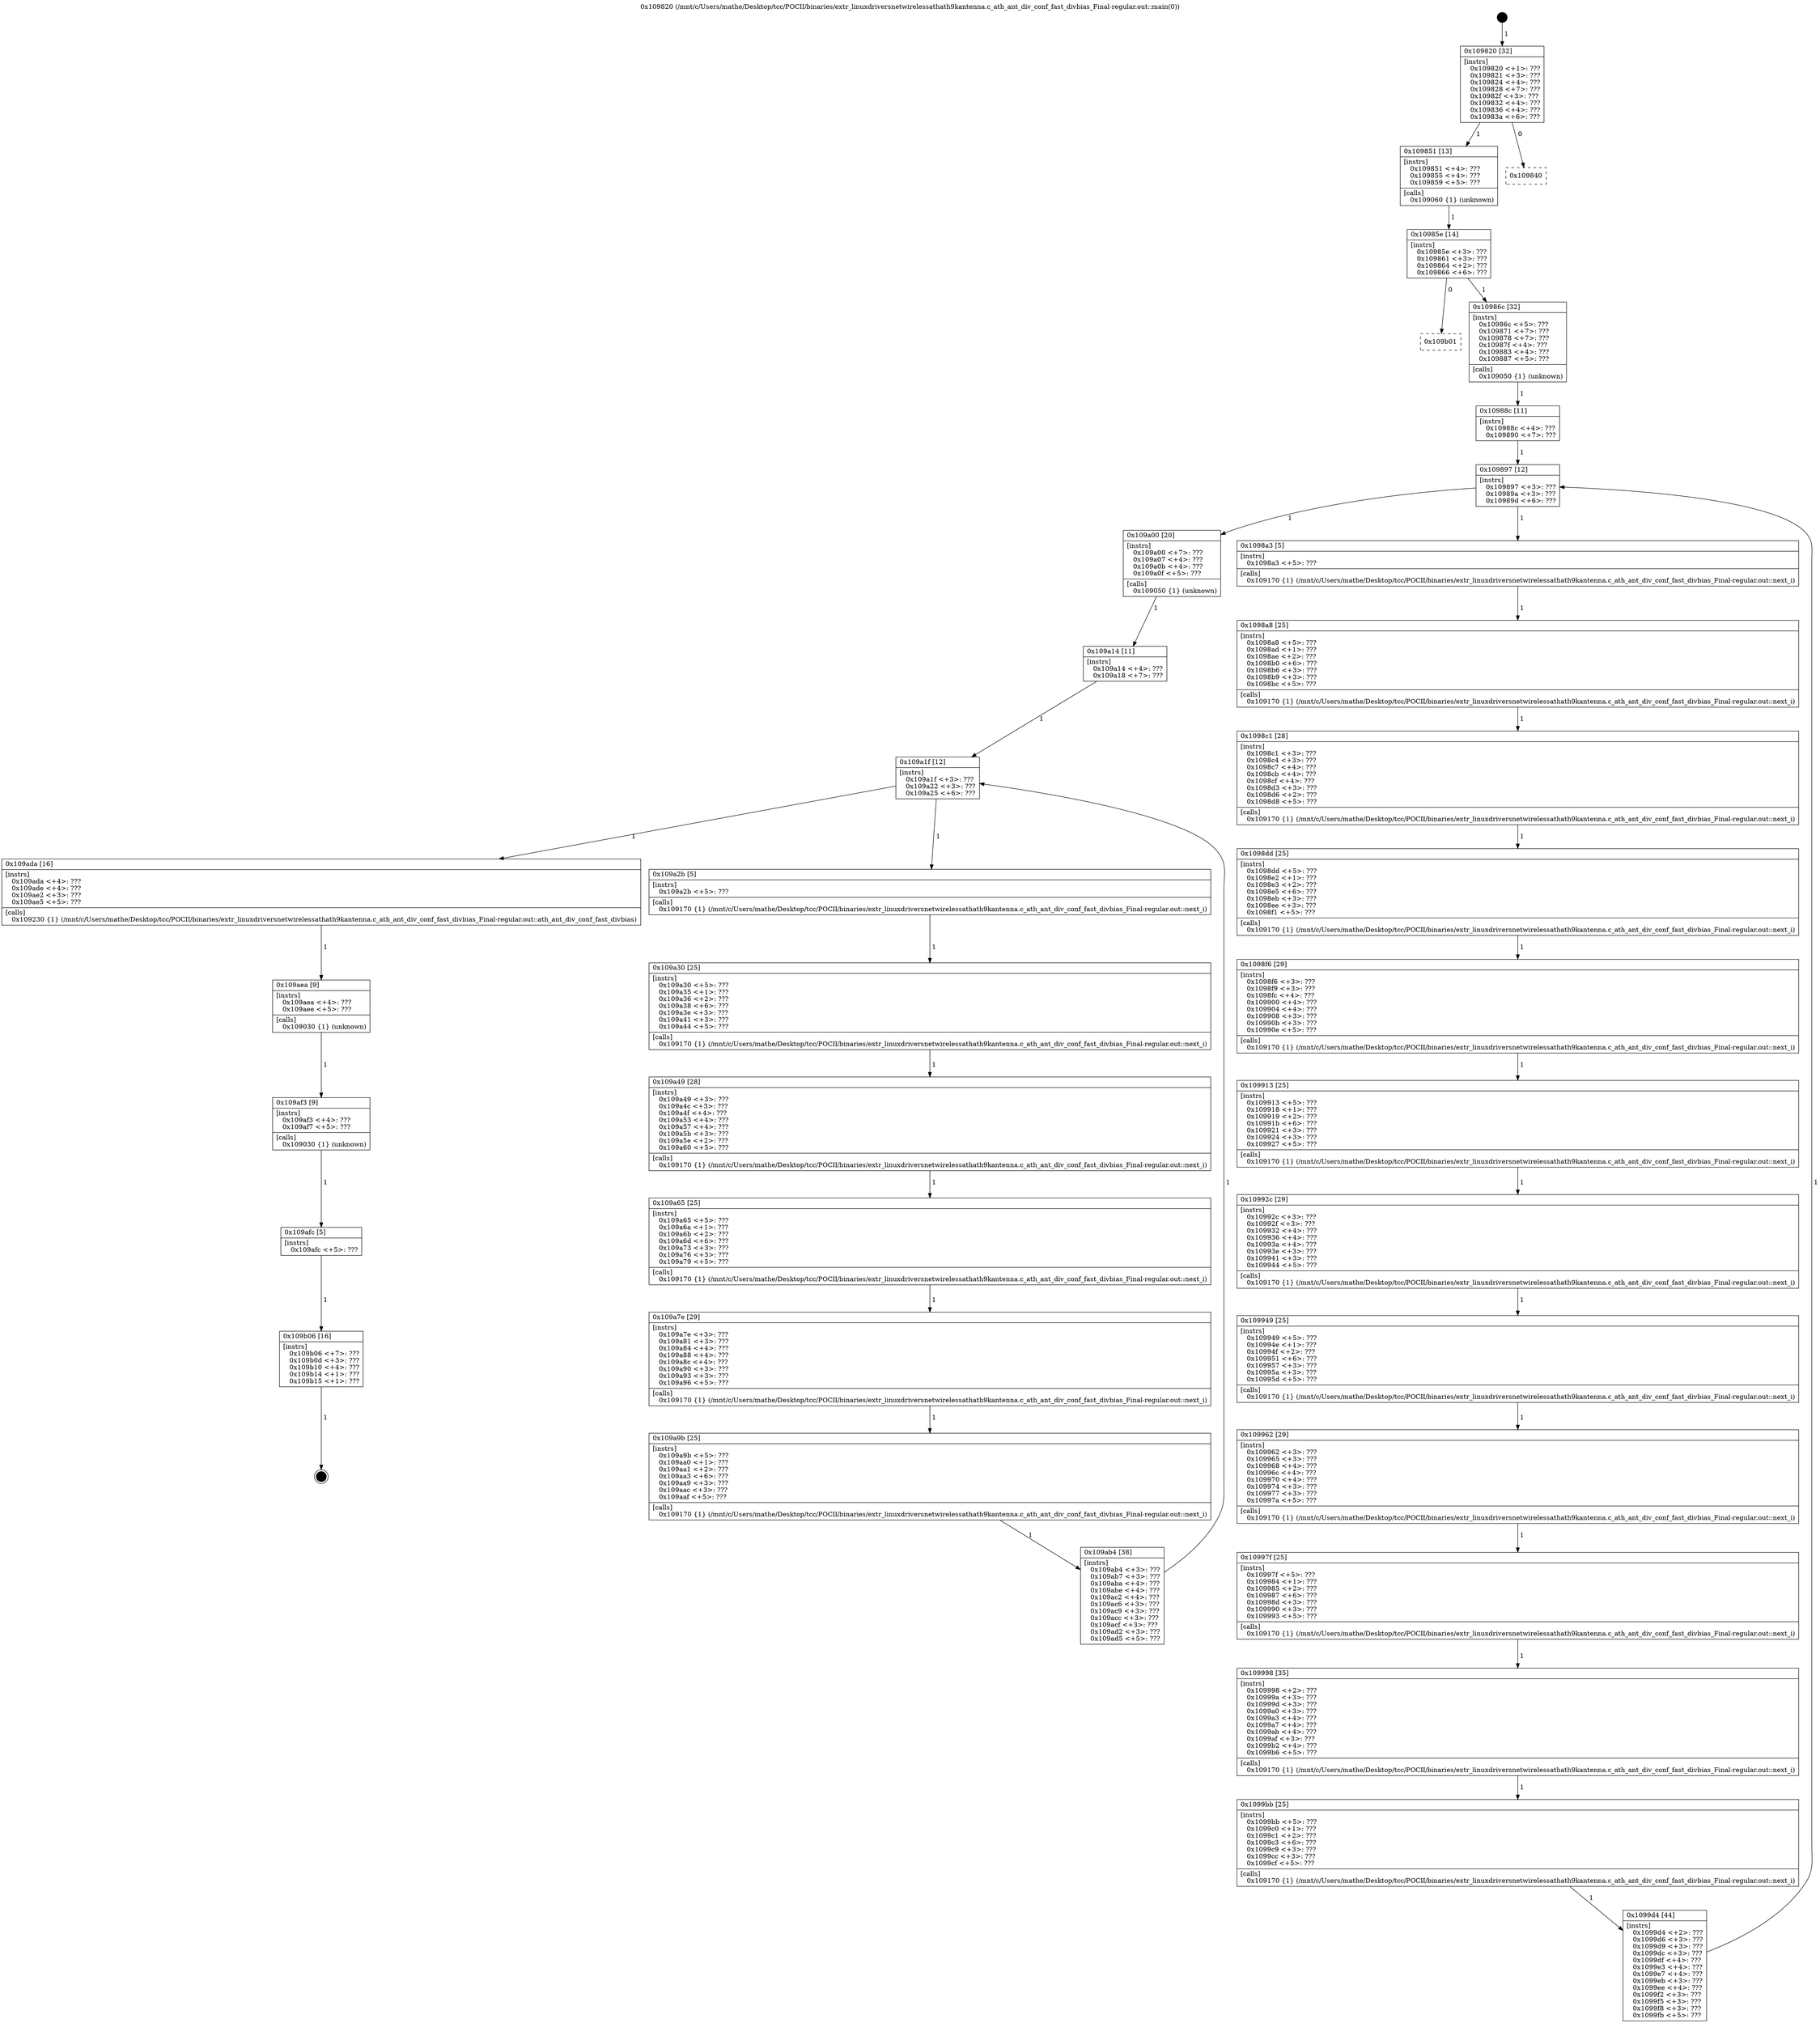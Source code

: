 digraph "0x109820" {
  label = "0x109820 (/mnt/c/Users/mathe/Desktop/tcc/POCII/binaries/extr_linuxdriversnetwirelessathath9kantenna.c_ath_ant_div_conf_fast_divbias_Final-regular.out::main(0))"
  labelloc = "t"
  node[shape=record]

  Entry [label="",width=0.3,height=0.3,shape=circle,fillcolor=black,style=filled]
  "0x109820" [label="{
     0x109820 [32]\l
     | [instrs]\l
     &nbsp;&nbsp;0x109820 \<+1\>: ???\l
     &nbsp;&nbsp;0x109821 \<+3\>: ???\l
     &nbsp;&nbsp;0x109824 \<+4\>: ???\l
     &nbsp;&nbsp;0x109828 \<+7\>: ???\l
     &nbsp;&nbsp;0x10982f \<+3\>: ???\l
     &nbsp;&nbsp;0x109832 \<+4\>: ???\l
     &nbsp;&nbsp;0x109836 \<+4\>: ???\l
     &nbsp;&nbsp;0x10983a \<+6\>: ???\l
  }"]
  "0x109851" [label="{
     0x109851 [13]\l
     | [instrs]\l
     &nbsp;&nbsp;0x109851 \<+4\>: ???\l
     &nbsp;&nbsp;0x109855 \<+4\>: ???\l
     &nbsp;&nbsp;0x109859 \<+5\>: ???\l
     | [calls]\l
     &nbsp;&nbsp;0x109060 \{1\} (unknown)\l
  }"]
  "0x109840" [label="{
     0x109840\l
  }", style=dashed]
  "0x10985e" [label="{
     0x10985e [14]\l
     | [instrs]\l
     &nbsp;&nbsp;0x10985e \<+3\>: ???\l
     &nbsp;&nbsp;0x109861 \<+3\>: ???\l
     &nbsp;&nbsp;0x109864 \<+2\>: ???\l
     &nbsp;&nbsp;0x109866 \<+6\>: ???\l
  }"]
  "0x109b01" [label="{
     0x109b01\l
  }", style=dashed]
  "0x10986c" [label="{
     0x10986c [32]\l
     | [instrs]\l
     &nbsp;&nbsp;0x10986c \<+5\>: ???\l
     &nbsp;&nbsp;0x109871 \<+7\>: ???\l
     &nbsp;&nbsp;0x109878 \<+7\>: ???\l
     &nbsp;&nbsp;0x10987f \<+4\>: ???\l
     &nbsp;&nbsp;0x109883 \<+4\>: ???\l
     &nbsp;&nbsp;0x109887 \<+5\>: ???\l
     | [calls]\l
     &nbsp;&nbsp;0x109050 \{1\} (unknown)\l
  }"]
  Exit [label="",width=0.3,height=0.3,shape=circle,fillcolor=black,style=filled,peripheries=2]
  "0x109897" [label="{
     0x109897 [12]\l
     | [instrs]\l
     &nbsp;&nbsp;0x109897 \<+3\>: ???\l
     &nbsp;&nbsp;0x10989a \<+3\>: ???\l
     &nbsp;&nbsp;0x10989d \<+6\>: ???\l
  }"]
  "0x109a00" [label="{
     0x109a00 [20]\l
     | [instrs]\l
     &nbsp;&nbsp;0x109a00 \<+7\>: ???\l
     &nbsp;&nbsp;0x109a07 \<+4\>: ???\l
     &nbsp;&nbsp;0x109a0b \<+4\>: ???\l
     &nbsp;&nbsp;0x109a0f \<+5\>: ???\l
     | [calls]\l
     &nbsp;&nbsp;0x109050 \{1\} (unknown)\l
  }"]
  "0x1098a3" [label="{
     0x1098a3 [5]\l
     | [instrs]\l
     &nbsp;&nbsp;0x1098a3 \<+5\>: ???\l
     | [calls]\l
     &nbsp;&nbsp;0x109170 \{1\} (/mnt/c/Users/mathe/Desktop/tcc/POCII/binaries/extr_linuxdriversnetwirelessathath9kantenna.c_ath_ant_div_conf_fast_divbias_Final-regular.out::next_i)\l
  }"]
  "0x1098a8" [label="{
     0x1098a8 [25]\l
     | [instrs]\l
     &nbsp;&nbsp;0x1098a8 \<+5\>: ???\l
     &nbsp;&nbsp;0x1098ad \<+1\>: ???\l
     &nbsp;&nbsp;0x1098ae \<+2\>: ???\l
     &nbsp;&nbsp;0x1098b0 \<+6\>: ???\l
     &nbsp;&nbsp;0x1098b6 \<+3\>: ???\l
     &nbsp;&nbsp;0x1098b9 \<+3\>: ???\l
     &nbsp;&nbsp;0x1098bc \<+5\>: ???\l
     | [calls]\l
     &nbsp;&nbsp;0x109170 \{1\} (/mnt/c/Users/mathe/Desktop/tcc/POCII/binaries/extr_linuxdriversnetwirelessathath9kantenna.c_ath_ant_div_conf_fast_divbias_Final-regular.out::next_i)\l
  }"]
  "0x1098c1" [label="{
     0x1098c1 [28]\l
     | [instrs]\l
     &nbsp;&nbsp;0x1098c1 \<+3\>: ???\l
     &nbsp;&nbsp;0x1098c4 \<+3\>: ???\l
     &nbsp;&nbsp;0x1098c7 \<+4\>: ???\l
     &nbsp;&nbsp;0x1098cb \<+4\>: ???\l
     &nbsp;&nbsp;0x1098cf \<+4\>: ???\l
     &nbsp;&nbsp;0x1098d3 \<+3\>: ???\l
     &nbsp;&nbsp;0x1098d6 \<+2\>: ???\l
     &nbsp;&nbsp;0x1098d8 \<+5\>: ???\l
     | [calls]\l
     &nbsp;&nbsp;0x109170 \{1\} (/mnt/c/Users/mathe/Desktop/tcc/POCII/binaries/extr_linuxdriversnetwirelessathath9kantenna.c_ath_ant_div_conf_fast_divbias_Final-regular.out::next_i)\l
  }"]
  "0x1098dd" [label="{
     0x1098dd [25]\l
     | [instrs]\l
     &nbsp;&nbsp;0x1098dd \<+5\>: ???\l
     &nbsp;&nbsp;0x1098e2 \<+1\>: ???\l
     &nbsp;&nbsp;0x1098e3 \<+2\>: ???\l
     &nbsp;&nbsp;0x1098e5 \<+6\>: ???\l
     &nbsp;&nbsp;0x1098eb \<+3\>: ???\l
     &nbsp;&nbsp;0x1098ee \<+3\>: ???\l
     &nbsp;&nbsp;0x1098f1 \<+5\>: ???\l
     | [calls]\l
     &nbsp;&nbsp;0x109170 \{1\} (/mnt/c/Users/mathe/Desktop/tcc/POCII/binaries/extr_linuxdriversnetwirelessathath9kantenna.c_ath_ant_div_conf_fast_divbias_Final-regular.out::next_i)\l
  }"]
  "0x1098f6" [label="{
     0x1098f6 [29]\l
     | [instrs]\l
     &nbsp;&nbsp;0x1098f6 \<+3\>: ???\l
     &nbsp;&nbsp;0x1098f9 \<+3\>: ???\l
     &nbsp;&nbsp;0x1098fc \<+4\>: ???\l
     &nbsp;&nbsp;0x109900 \<+4\>: ???\l
     &nbsp;&nbsp;0x109904 \<+4\>: ???\l
     &nbsp;&nbsp;0x109908 \<+3\>: ???\l
     &nbsp;&nbsp;0x10990b \<+3\>: ???\l
     &nbsp;&nbsp;0x10990e \<+5\>: ???\l
     | [calls]\l
     &nbsp;&nbsp;0x109170 \{1\} (/mnt/c/Users/mathe/Desktop/tcc/POCII/binaries/extr_linuxdriversnetwirelessathath9kantenna.c_ath_ant_div_conf_fast_divbias_Final-regular.out::next_i)\l
  }"]
  "0x109913" [label="{
     0x109913 [25]\l
     | [instrs]\l
     &nbsp;&nbsp;0x109913 \<+5\>: ???\l
     &nbsp;&nbsp;0x109918 \<+1\>: ???\l
     &nbsp;&nbsp;0x109919 \<+2\>: ???\l
     &nbsp;&nbsp;0x10991b \<+6\>: ???\l
     &nbsp;&nbsp;0x109921 \<+3\>: ???\l
     &nbsp;&nbsp;0x109924 \<+3\>: ???\l
     &nbsp;&nbsp;0x109927 \<+5\>: ???\l
     | [calls]\l
     &nbsp;&nbsp;0x109170 \{1\} (/mnt/c/Users/mathe/Desktop/tcc/POCII/binaries/extr_linuxdriversnetwirelessathath9kantenna.c_ath_ant_div_conf_fast_divbias_Final-regular.out::next_i)\l
  }"]
  "0x10992c" [label="{
     0x10992c [29]\l
     | [instrs]\l
     &nbsp;&nbsp;0x10992c \<+3\>: ???\l
     &nbsp;&nbsp;0x10992f \<+3\>: ???\l
     &nbsp;&nbsp;0x109932 \<+4\>: ???\l
     &nbsp;&nbsp;0x109936 \<+4\>: ???\l
     &nbsp;&nbsp;0x10993a \<+4\>: ???\l
     &nbsp;&nbsp;0x10993e \<+3\>: ???\l
     &nbsp;&nbsp;0x109941 \<+3\>: ???\l
     &nbsp;&nbsp;0x109944 \<+5\>: ???\l
     | [calls]\l
     &nbsp;&nbsp;0x109170 \{1\} (/mnt/c/Users/mathe/Desktop/tcc/POCII/binaries/extr_linuxdriversnetwirelessathath9kantenna.c_ath_ant_div_conf_fast_divbias_Final-regular.out::next_i)\l
  }"]
  "0x109949" [label="{
     0x109949 [25]\l
     | [instrs]\l
     &nbsp;&nbsp;0x109949 \<+5\>: ???\l
     &nbsp;&nbsp;0x10994e \<+1\>: ???\l
     &nbsp;&nbsp;0x10994f \<+2\>: ???\l
     &nbsp;&nbsp;0x109951 \<+6\>: ???\l
     &nbsp;&nbsp;0x109957 \<+3\>: ???\l
     &nbsp;&nbsp;0x10995a \<+3\>: ???\l
     &nbsp;&nbsp;0x10995d \<+5\>: ???\l
     | [calls]\l
     &nbsp;&nbsp;0x109170 \{1\} (/mnt/c/Users/mathe/Desktop/tcc/POCII/binaries/extr_linuxdriversnetwirelessathath9kantenna.c_ath_ant_div_conf_fast_divbias_Final-regular.out::next_i)\l
  }"]
  "0x109962" [label="{
     0x109962 [29]\l
     | [instrs]\l
     &nbsp;&nbsp;0x109962 \<+3\>: ???\l
     &nbsp;&nbsp;0x109965 \<+3\>: ???\l
     &nbsp;&nbsp;0x109968 \<+4\>: ???\l
     &nbsp;&nbsp;0x10996c \<+4\>: ???\l
     &nbsp;&nbsp;0x109970 \<+4\>: ???\l
     &nbsp;&nbsp;0x109974 \<+3\>: ???\l
     &nbsp;&nbsp;0x109977 \<+3\>: ???\l
     &nbsp;&nbsp;0x10997a \<+5\>: ???\l
     | [calls]\l
     &nbsp;&nbsp;0x109170 \{1\} (/mnt/c/Users/mathe/Desktop/tcc/POCII/binaries/extr_linuxdriversnetwirelessathath9kantenna.c_ath_ant_div_conf_fast_divbias_Final-regular.out::next_i)\l
  }"]
  "0x10997f" [label="{
     0x10997f [25]\l
     | [instrs]\l
     &nbsp;&nbsp;0x10997f \<+5\>: ???\l
     &nbsp;&nbsp;0x109984 \<+1\>: ???\l
     &nbsp;&nbsp;0x109985 \<+2\>: ???\l
     &nbsp;&nbsp;0x109987 \<+6\>: ???\l
     &nbsp;&nbsp;0x10998d \<+3\>: ???\l
     &nbsp;&nbsp;0x109990 \<+3\>: ???\l
     &nbsp;&nbsp;0x109993 \<+5\>: ???\l
     | [calls]\l
     &nbsp;&nbsp;0x109170 \{1\} (/mnt/c/Users/mathe/Desktop/tcc/POCII/binaries/extr_linuxdriversnetwirelessathath9kantenna.c_ath_ant_div_conf_fast_divbias_Final-regular.out::next_i)\l
  }"]
  "0x109998" [label="{
     0x109998 [35]\l
     | [instrs]\l
     &nbsp;&nbsp;0x109998 \<+2\>: ???\l
     &nbsp;&nbsp;0x10999a \<+3\>: ???\l
     &nbsp;&nbsp;0x10999d \<+3\>: ???\l
     &nbsp;&nbsp;0x1099a0 \<+3\>: ???\l
     &nbsp;&nbsp;0x1099a3 \<+4\>: ???\l
     &nbsp;&nbsp;0x1099a7 \<+4\>: ???\l
     &nbsp;&nbsp;0x1099ab \<+4\>: ???\l
     &nbsp;&nbsp;0x1099af \<+3\>: ???\l
     &nbsp;&nbsp;0x1099b2 \<+4\>: ???\l
     &nbsp;&nbsp;0x1099b6 \<+5\>: ???\l
     | [calls]\l
     &nbsp;&nbsp;0x109170 \{1\} (/mnt/c/Users/mathe/Desktop/tcc/POCII/binaries/extr_linuxdriversnetwirelessathath9kantenna.c_ath_ant_div_conf_fast_divbias_Final-regular.out::next_i)\l
  }"]
  "0x1099bb" [label="{
     0x1099bb [25]\l
     | [instrs]\l
     &nbsp;&nbsp;0x1099bb \<+5\>: ???\l
     &nbsp;&nbsp;0x1099c0 \<+1\>: ???\l
     &nbsp;&nbsp;0x1099c1 \<+2\>: ???\l
     &nbsp;&nbsp;0x1099c3 \<+6\>: ???\l
     &nbsp;&nbsp;0x1099c9 \<+3\>: ???\l
     &nbsp;&nbsp;0x1099cc \<+3\>: ???\l
     &nbsp;&nbsp;0x1099cf \<+5\>: ???\l
     | [calls]\l
     &nbsp;&nbsp;0x109170 \{1\} (/mnt/c/Users/mathe/Desktop/tcc/POCII/binaries/extr_linuxdriversnetwirelessathath9kantenna.c_ath_ant_div_conf_fast_divbias_Final-regular.out::next_i)\l
  }"]
  "0x1099d4" [label="{
     0x1099d4 [44]\l
     | [instrs]\l
     &nbsp;&nbsp;0x1099d4 \<+2\>: ???\l
     &nbsp;&nbsp;0x1099d6 \<+3\>: ???\l
     &nbsp;&nbsp;0x1099d9 \<+3\>: ???\l
     &nbsp;&nbsp;0x1099dc \<+3\>: ???\l
     &nbsp;&nbsp;0x1099df \<+4\>: ???\l
     &nbsp;&nbsp;0x1099e3 \<+4\>: ???\l
     &nbsp;&nbsp;0x1099e7 \<+4\>: ???\l
     &nbsp;&nbsp;0x1099eb \<+3\>: ???\l
     &nbsp;&nbsp;0x1099ee \<+4\>: ???\l
     &nbsp;&nbsp;0x1099f2 \<+3\>: ???\l
     &nbsp;&nbsp;0x1099f5 \<+3\>: ???\l
     &nbsp;&nbsp;0x1099f8 \<+3\>: ???\l
     &nbsp;&nbsp;0x1099fb \<+5\>: ???\l
  }"]
  "0x10988c" [label="{
     0x10988c [11]\l
     | [instrs]\l
     &nbsp;&nbsp;0x10988c \<+4\>: ???\l
     &nbsp;&nbsp;0x109890 \<+7\>: ???\l
  }"]
  "0x109a1f" [label="{
     0x109a1f [12]\l
     | [instrs]\l
     &nbsp;&nbsp;0x109a1f \<+3\>: ???\l
     &nbsp;&nbsp;0x109a22 \<+3\>: ???\l
     &nbsp;&nbsp;0x109a25 \<+6\>: ???\l
  }"]
  "0x109ada" [label="{
     0x109ada [16]\l
     | [instrs]\l
     &nbsp;&nbsp;0x109ada \<+4\>: ???\l
     &nbsp;&nbsp;0x109ade \<+4\>: ???\l
     &nbsp;&nbsp;0x109ae2 \<+3\>: ???\l
     &nbsp;&nbsp;0x109ae5 \<+5\>: ???\l
     | [calls]\l
     &nbsp;&nbsp;0x109230 \{1\} (/mnt/c/Users/mathe/Desktop/tcc/POCII/binaries/extr_linuxdriversnetwirelessathath9kantenna.c_ath_ant_div_conf_fast_divbias_Final-regular.out::ath_ant_div_conf_fast_divbias)\l
  }"]
  "0x109a2b" [label="{
     0x109a2b [5]\l
     | [instrs]\l
     &nbsp;&nbsp;0x109a2b \<+5\>: ???\l
     | [calls]\l
     &nbsp;&nbsp;0x109170 \{1\} (/mnt/c/Users/mathe/Desktop/tcc/POCII/binaries/extr_linuxdriversnetwirelessathath9kantenna.c_ath_ant_div_conf_fast_divbias_Final-regular.out::next_i)\l
  }"]
  "0x109a30" [label="{
     0x109a30 [25]\l
     | [instrs]\l
     &nbsp;&nbsp;0x109a30 \<+5\>: ???\l
     &nbsp;&nbsp;0x109a35 \<+1\>: ???\l
     &nbsp;&nbsp;0x109a36 \<+2\>: ???\l
     &nbsp;&nbsp;0x109a38 \<+6\>: ???\l
     &nbsp;&nbsp;0x109a3e \<+3\>: ???\l
     &nbsp;&nbsp;0x109a41 \<+3\>: ???\l
     &nbsp;&nbsp;0x109a44 \<+5\>: ???\l
     | [calls]\l
     &nbsp;&nbsp;0x109170 \{1\} (/mnt/c/Users/mathe/Desktop/tcc/POCII/binaries/extr_linuxdriversnetwirelessathath9kantenna.c_ath_ant_div_conf_fast_divbias_Final-regular.out::next_i)\l
  }"]
  "0x109a49" [label="{
     0x109a49 [28]\l
     | [instrs]\l
     &nbsp;&nbsp;0x109a49 \<+3\>: ???\l
     &nbsp;&nbsp;0x109a4c \<+3\>: ???\l
     &nbsp;&nbsp;0x109a4f \<+4\>: ???\l
     &nbsp;&nbsp;0x109a53 \<+4\>: ???\l
     &nbsp;&nbsp;0x109a57 \<+4\>: ???\l
     &nbsp;&nbsp;0x109a5b \<+3\>: ???\l
     &nbsp;&nbsp;0x109a5e \<+2\>: ???\l
     &nbsp;&nbsp;0x109a60 \<+5\>: ???\l
     | [calls]\l
     &nbsp;&nbsp;0x109170 \{1\} (/mnt/c/Users/mathe/Desktop/tcc/POCII/binaries/extr_linuxdriversnetwirelessathath9kantenna.c_ath_ant_div_conf_fast_divbias_Final-regular.out::next_i)\l
  }"]
  "0x109a65" [label="{
     0x109a65 [25]\l
     | [instrs]\l
     &nbsp;&nbsp;0x109a65 \<+5\>: ???\l
     &nbsp;&nbsp;0x109a6a \<+1\>: ???\l
     &nbsp;&nbsp;0x109a6b \<+2\>: ???\l
     &nbsp;&nbsp;0x109a6d \<+6\>: ???\l
     &nbsp;&nbsp;0x109a73 \<+3\>: ???\l
     &nbsp;&nbsp;0x109a76 \<+3\>: ???\l
     &nbsp;&nbsp;0x109a79 \<+5\>: ???\l
     | [calls]\l
     &nbsp;&nbsp;0x109170 \{1\} (/mnt/c/Users/mathe/Desktop/tcc/POCII/binaries/extr_linuxdriversnetwirelessathath9kantenna.c_ath_ant_div_conf_fast_divbias_Final-regular.out::next_i)\l
  }"]
  "0x109a7e" [label="{
     0x109a7e [29]\l
     | [instrs]\l
     &nbsp;&nbsp;0x109a7e \<+3\>: ???\l
     &nbsp;&nbsp;0x109a81 \<+3\>: ???\l
     &nbsp;&nbsp;0x109a84 \<+4\>: ???\l
     &nbsp;&nbsp;0x109a88 \<+4\>: ???\l
     &nbsp;&nbsp;0x109a8c \<+4\>: ???\l
     &nbsp;&nbsp;0x109a90 \<+3\>: ???\l
     &nbsp;&nbsp;0x109a93 \<+3\>: ???\l
     &nbsp;&nbsp;0x109a96 \<+5\>: ???\l
     | [calls]\l
     &nbsp;&nbsp;0x109170 \{1\} (/mnt/c/Users/mathe/Desktop/tcc/POCII/binaries/extr_linuxdriversnetwirelessathath9kantenna.c_ath_ant_div_conf_fast_divbias_Final-regular.out::next_i)\l
  }"]
  "0x109a9b" [label="{
     0x109a9b [25]\l
     | [instrs]\l
     &nbsp;&nbsp;0x109a9b \<+5\>: ???\l
     &nbsp;&nbsp;0x109aa0 \<+1\>: ???\l
     &nbsp;&nbsp;0x109aa1 \<+2\>: ???\l
     &nbsp;&nbsp;0x109aa3 \<+6\>: ???\l
     &nbsp;&nbsp;0x109aa9 \<+3\>: ???\l
     &nbsp;&nbsp;0x109aac \<+3\>: ???\l
     &nbsp;&nbsp;0x109aaf \<+5\>: ???\l
     | [calls]\l
     &nbsp;&nbsp;0x109170 \{1\} (/mnt/c/Users/mathe/Desktop/tcc/POCII/binaries/extr_linuxdriversnetwirelessathath9kantenna.c_ath_ant_div_conf_fast_divbias_Final-regular.out::next_i)\l
  }"]
  "0x109ab4" [label="{
     0x109ab4 [38]\l
     | [instrs]\l
     &nbsp;&nbsp;0x109ab4 \<+3\>: ???\l
     &nbsp;&nbsp;0x109ab7 \<+3\>: ???\l
     &nbsp;&nbsp;0x109aba \<+4\>: ???\l
     &nbsp;&nbsp;0x109abe \<+4\>: ???\l
     &nbsp;&nbsp;0x109ac2 \<+4\>: ???\l
     &nbsp;&nbsp;0x109ac6 \<+3\>: ???\l
     &nbsp;&nbsp;0x109ac9 \<+3\>: ???\l
     &nbsp;&nbsp;0x109acc \<+3\>: ???\l
     &nbsp;&nbsp;0x109acf \<+3\>: ???\l
     &nbsp;&nbsp;0x109ad2 \<+3\>: ???\l
     &nbsp;&nbsp;0x109ad5 \<+5\>: ???\l
  }"]
  "0x109a14" [label="{
     0x109a14 [11]\l
     | [instrs]\l
     &nbsp;&nbsp;0x109a14 \<+4\>: ???\l
     &nbsp;&nbsp;0x109a18 \<+7\>: ???\l
  }"]
  "0x109aea" [label="{
     0x109aea [9]\l
     | [instrs]\l
     &nbsp;&nbsp;0x109aea \<+4\>: ???\l
     &nbsp;&nbsp;0x109aee \<+5\>: ???\l
     | [calls]\l
     &nbsp;&nbsp;0x109030 \{1\} (unknown)\l
  }"]
  "0x109af3" [label="{
     0x109af3 [9]\l
     | [instrs]\l
     &nbsp;&nbsp;0x109af3 \<+4\>: ???\l
     &nbsp;&nbsp;0x109af7 \<+5\>: ???\l
     | [calls]\l
     &nbsp;&nbsp;0x109030 \{1\} (unknown)\l
  }"]
  "0x109afc" [label="{
     0x109afc [5]\l
     | [instrs]\l
     &nbsp;&nbsp;0x109afc \<+5\>: ???\l
  }"]
  "0x109b06" [label="{
     0x109b06 [16]\l
     | [instrs]\l
     &nbsp;&nbsp;0x109b06 \<+7\>: ???\l
     &nbsp;&nbsp;0x109b0d \<+3\>: ???\l
     &nbsp;&nbsp;0x109b10 \<+4\>: ???\l
     &nbsp;&nbsp;0x109b14 \<+1\>: ???\l
     &nbsp;&nbsp;0x109b15 \<+1\>: ???\l
  }"]
  Entry -> "0x109820" [label=" 1"]
  "0x109820" -> "0x109851" [label=" 1"]
  "0x109820" -> "0x109840" [label=" 0"]
  "0x109851" -> "0x10985e" [label=" 1"]
  "0x10985e" -> "0x109b01" [label=" 0"]
  "0x10985e" -> "0x10986c" [label=" 1"]
  "0x109b06" -> Exit [label=" 1"]
  "0x10986c" -> "0x10988c" [label=" 1"]
  "0x109897" -> "0x109a00" [label=" 1"]
  "0x109897" -> "0x1098a3" [label=" 1"]
  "0x1098a3" -> "0x1098a8" [label=" 1"]
  "0x1098a8" -> "0x1098c1" [label=" 1"]
  "0x1098c1" -> "0x1098dd" [label=" 1"]
  "0x1098dd" -> "0x1098f6" [label=" 1"]
  "0x1098f6" -> "0x109913" [label=" 1"]
  "0x109913" -> "0x10992c" [label=" 1"]
  "0x10992c" -> "0x109949" [label=" 1"]
  "0x109949" -> "0x109962" [label=" 1"]
  "0x109962" -> "0x10997f" [label=" 1"]
  "0x10997f" -> "0x109998" [label=" 1"]
  "0x109998" -> "0x1099bb" [label=" 1"]
  "0x1099bb" -> "0x1099d4" [label=" 1"]
  "0x10988c" -> "0x109897" [label=" 1"]
  "0x1099d4" -> "0x109897" [label=" 1"]
  "0x109a00" -> "0x109a14" [label=" 1"]
  "0x109a1f" -> "0x109ada" [label=" 1"]
  "0x109a1f" -> "0x109a2b" [label=" 1"]
  "0x109a2b" -> "0x109a30" [label=" 1"]
  "0x109a30" -> "0x109a49" [label=" 1"]
  "0x109a49" -> "0x109a65" [label=" 1"]
  "0x109a65" -> "0x109a7e" [label=" 1"]
  "0x109a7e" -> "0x109a9b" [label=" 1"]
  "0x109a9b" -> "0x109ab4" [label=" 1"]
  "0x109a14" -> "0x109a1f" [label=" 1"]
  "0x109ab4" -> "0x109a1f" [label=" 1"]
  "0x109ada" -> "0x109aea" [label=" 1"]
  "0x109aea" -> "0x109af3" [label=" 1"]
  "0x109af3" -> "0x109afc" [label=" 1"]
  "0x109afc" -> "0x109b06" [label=" 1"]
}
